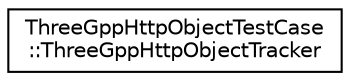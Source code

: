 digraph "Graphical Class Hierarchy"
{
 // LATEX_PDF_SIZE
  edge [fontname="Helvetica",fontsize="10",labelfontname="Helvetica",labelfontsize="10"];
  node [fontname="Helvetica",fontsize="10",shape=record];
  rankdir="LR";
  Node0 [label="ThreeGppHttpObjectTestCase\l::ThreeGppHttpObjectTracker",height=0.2,width=0.4,color="black", fillcolor="white", style="filled",URL="$class_three_gpp_http_object_test_case_1_1_three_gpp_http_object_tracker.html",tooltip=" "];
}
